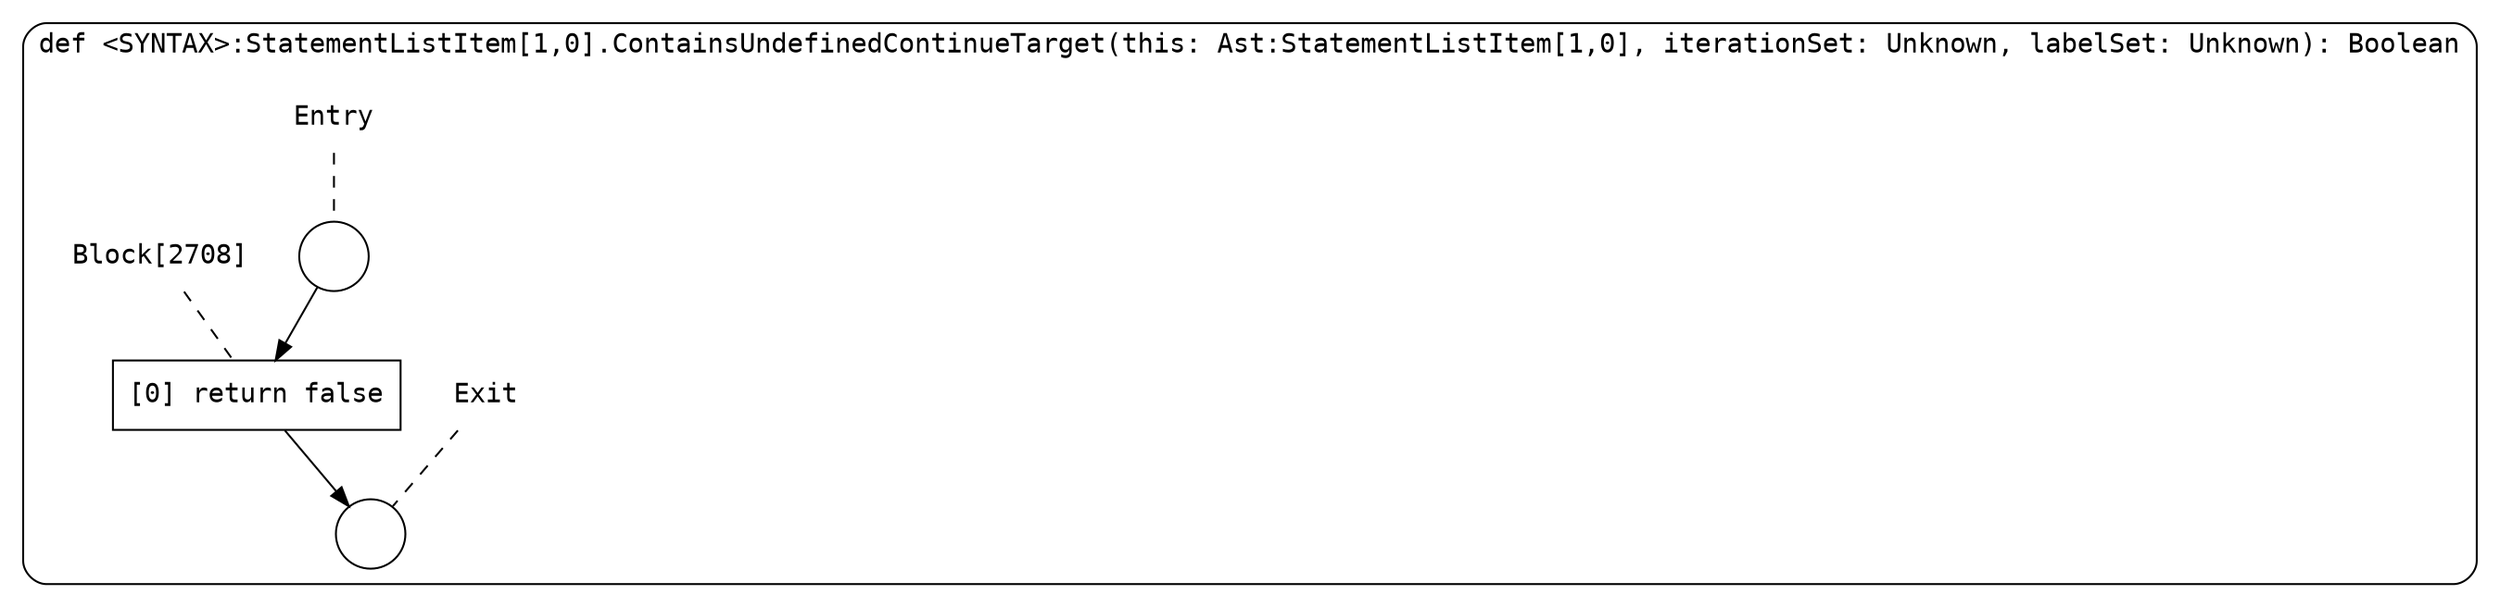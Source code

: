 digraph {
  graph [fontname = "Consolas"]
  node [fontname = "Consolas"]
  edge [fontname = "Consolas"]
  subgraph cluster612 {
    label = "def <SYNTAX>:StatementListItem[1,0].ContainsUndefinedContinueTarget(this: Ast:StatementListItem[1,0], iterationSet: Unknown, labelSet: Unknown): Boolean"
    style = rounded
    cluster612_entry_name [shape=none, label=<<font color="black">Entry</font>>]
    cluster612_entry_name -> cluster612_entry [arrowhead=none, color="black", style=dashed]
    cluster612_entry [shape=circle label=" " color="black" fillcolor="white" style=filled]
    cluster612_entry -> node2708 [color="black"]
    cluster612_exit_name [shape=none, label=<<font color="black">Exit</font>>]
    cluster612_exit_name -> cluster612_exit [arrowhead=none, color="black", style=dashed]
    cluster612_exit [shape=circle label=" " color="black" fillcolor="white" style=filled]
    node2708_name [shape=none, label=<<font color="black">Block[2708]</font>>]
    node2708_name -> node2708 [arrowhead=none, color="black", style=dashed]
    node2708 [shape=box, label=<<font color="black">[0] return false<BR ALIGN="LEFT"/></font>> color="black" fillcolor="white", style=filled]
    node2708 -> cluster612_exit [color="black"]
  }
}